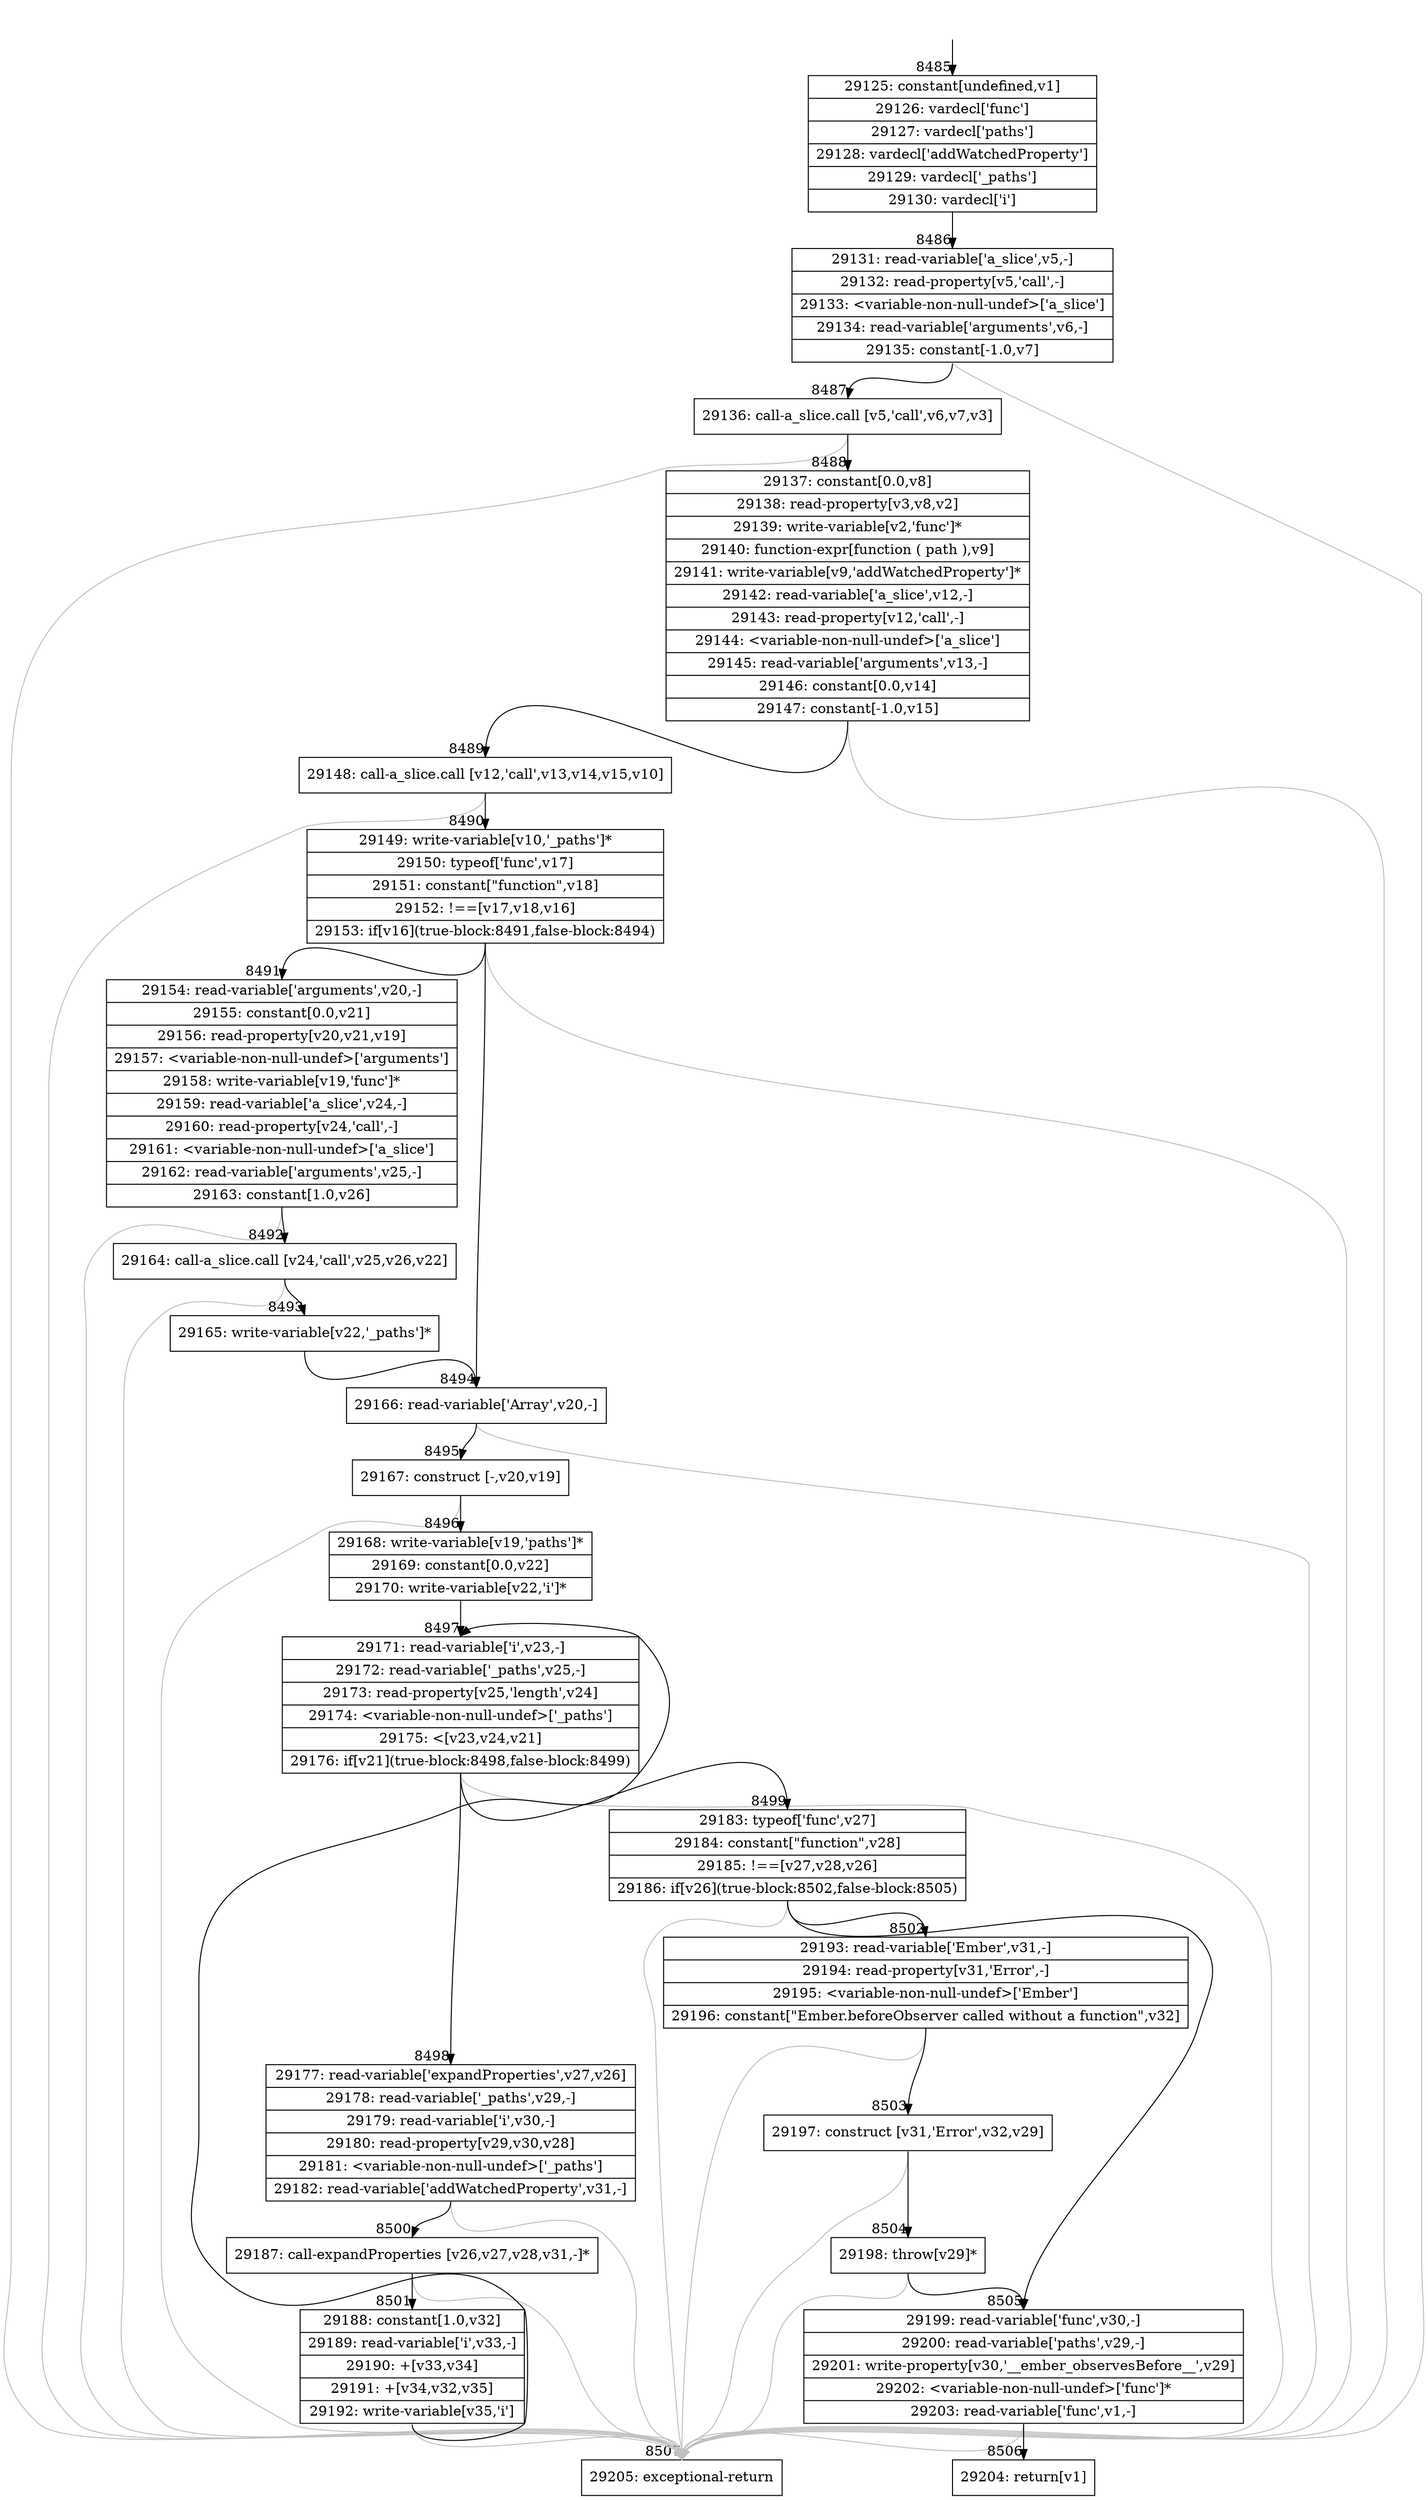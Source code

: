 digraph {
rankdir="TD"
BB_entry709[shape=none,label=""];
BB_entry709 -> BB8485 [tailport=s, headport=n, headlabel="    8485"]
BB8485 [shape=record label="{29125: constant[undefined,v1]|29126: vardecl['func']|29127: vardecl['paths']|29128: vardecl['addWatchedProperty']|29129: vardecl['_paths']|29130: vardecl['i']}" ] 
BB8485 -> BB8486 [tailport=s, headport=n, headlabel="      8486"]
BB8486 [shape=record label="{29131: read-variable['a_slice',v5,-]|29132: read-property[v5,'call',-]|29133: \<variable-non-null-undef\>['a_slice']|29134: read-variable['arguments',v6,-]|29135: constant[-1.0,v7]}" ] 
BB8486 -> BB8487 [tailport=s, headport=n, headlabel="      8487"]
BB8486 -> BB8507 [tailport=s, headport=n, color=gray, headlabel="      8507"]
BB8487 [shape=record label="{29136: call-a_slice.call [v5,'call',v6,v7,v3]}" ] 
BB8487 -> BB8488 [tailport=s, headport=n, headlabel="      8488"]
BB8487 -> BB8507 [tailport=s, headport=n, color=gray]
BB8488 [shape=record label="{29137: constant[0.0,v8]|29138: read-property[v3,v8,v2]|29139: write-variable[v2,'func']*|29140: function-expr[function ( path ),v9]|29141: write-variable[v9,'addWatchedProperty']*|29142: read-variable['a_slice',v12,-]|29143: read-property[v12,'call',-]|29144: \<variable-non-null-undef\>['a_slice']|29145: read-variable['arguments',v13,-]|29146: constant[0.0,v14]|29147: constant[-1.0,v15]}" ] 
BB8488 -> BB8489 [tailport=s, headport=n, headlabel="      8489"]
BB8488 -> BB8507 [tailport=s, headport=n, color=gray]
BB8489 [shape=record label="{29148: call-a_slice.call [v12,'call',v13,v14,v15,v10]}" ] 
BB8489 -> BB8490 [tailport=s, headport=n, headlabel="      8490"]
BB8489 -> BB8507 [tailport=s, headport=n, color=gray]
BB8490 [shape=record label="{29149: write-variable[v10,'_paths']*|29150: typeof['func',v17]|29151: constant[\"function\",v18]|29152: !==[v17,v18,v16]|29153: if[v16](true-block:8491,false-block:8494)}" ] 
BB8490 -> BB8491 [tailport=s, headport=n, headlabel="      8491"]
BB8490 -> BB8494 [tailport=s, headport=n, headlabel="      8494"]
BB8490 -> BB8507 [tailport=s, headport=n, color=gray]
BB8491 [shape=record label="{29154: read-variable['arguments',v20,-]|29155: constant[0.0,v21]|29156: read-property[v20,v21,v19]|29157: \<variable-non-null-undef\>['arguments']|29158: write-variable[v19,'func']*|29159: read-variable['a_slice',v24,-]|29160: read-property[v24,'call',-]|29161: \<variable-non-null-undef\>['a_slice']|29162: read-variable['arguments',v25,-]|29163: constant[1.0,v26]}" ] 
BB8491 -> BB8492 [tailport=s, headport=n, headlabel="      8492"]
BB8491 -> BB8507 [tailport=s, headport=n, color=gray]
BB8492 [shape=record label="{29164: call-a_slice.call [v24,'call',v25,v26,v22]}" ] 
BB8492 -> BB8493 [tailport=s, headport=n, headlabel="      8493"]
BB8492 -> BB8507 [tailport=s, headport=n, color=gray]
BB8493 [shape=record label="{29165: write-variable[v22,'_paths']*}" ] 
BB8493 -> BB8494 [tailport=s, headport=n]
BB8494 [shape=record label="{29166: read-variable['Array',v20,-]}" ] 
BB8494 -> BB8495 [tailport=s, headport=n, headlabel="      8495"]
BB8494 -> BB8507 [tailport=s, headport=n, color=gray]
BB8495 [shape=record label="{29167: construct [-,v20,v19]}" ] 
BB8495 -> BB8496 [tailport=s, headport=n, headlabel="      8496"]
BB8495 -> BB8507 [tailport=s, headport=n, color=gray]
BB8496 [shape=record label="{29168: write-variable[v19,'paths']*|29169: constant[0.0,v22]|29170: write-variable[v22,'i']*}" ] 
BB8496 -> BB8497 [tailport=s, headport=n, headlabel="      8497"]
BB8497 [shape=record label="{29171: read-variable['i',v23,-]|29172: read-variable['_paths',v25,-]|29173: read-property[v25,'length',v24]|29174: \<variable-non-null-undef\>['_paths']|29175: \<[v23,v24,v21]|29176: if[v21](true-block:8498,false-block:8499)}" ] 
BB8497 -> BB8498 [tailport=s, headport=n, headlabel="      8498"]
BB8497 -> BB8499 [tailport=s, headport=n, headlabel="      8499"]
BB8497 -> BB8507 [tailport=s, headport=n, color=gray]
BB8498 [shape=record label="{29177: read-variable['expandProperties',v27,v26]|29178: read-variable['_paths',v29,-]|29179: read-variable['i',v30,-]|29180: read-property[v29,v30,v28]|29181: \<variable-non-null-undef\>['_paths']|29182: read-variable['addWatchedProperty',v31,-]}" ] 
BB8498 -> BB8500 [tailport=s, headport=n, headlabel="      8500"]
BB8498 -> BB8507 [tailport=s, headport=n, color=gray]
BB8499 [shape=record label="{29183: typeof['func',v27]|29184: constant[\"function\",v28]|29185: !==[v27,v28,v26]|29186: if[v26](true-block:8502,false-block:8505)}" ] 
BB8499 -> BB8502 [tailport=s, headport=n, headlabel="      8502"]
BB8499 -> BB8505 [tailport=s, headport=n, headlabel="      8505"]
BB8499 -> BB8507 [tailport=s, headport=n, color=gray]
BB8500 [shape=record label="{29187: call-expandProperties [v26,v27,v28,v31,-]*}" ] 
BB8500 -> BB8501 [tailport=s, headport=n, headlabel="      8501"]
BB8500 -> BB8507 [tailport=s, headport=n, color=gray]
BB8501 [shape=record label="{29188: constant[1.0,v32]|29189: read-variable['i',v33,-]|29190: +[v33,v34]|29191: +[v34,v32,v35]|29192: write-variable[v35,'i']}" ] 
BB8501 -> BB8497 [tailport=s, headport=n]
BB8501 -> BB8507 [tailport=s, headport=n, color=gray]
BB8502 [shape=record label="{29193: read-variable['Ember',v31,-]|29194: read-property[v31,'Error',-]|29195: \<variable-non-null-undef\>['Ember']|29196: constant[\"Ember.beforeObserver called without a function\",v32]}" ] 
BB8502 -> BB8503 [tailport=s, headport=n, headlabel="      8503"]
BB8502 -> BB8507 [tailport=s, headport=n, color=gray]
BB8503 [shape=record label="{29197: construct [v31,'Error',v32,v29]}" ] 
BB8503 -> BB8504 [tailport=s, headport=n, headlabel="      8504"]
BB8503 -> BB8507 [tailport=s, headport=n, color=gray]
BB8504 [shape=record label="{29198: throw[v29]*}" ] 
BB8504 -> BB8505 [tailport=s, headport=n]
BB8504 -> BB8507 [tailport=s, headport=n, color=gray]
BB8505 [shape=record label="{29199: read-variable['func',v30,-]|29200: read-variable['paths',v29,-]|29201: write-property[v30,'__ember_observesBefore__',v29]|29202: \<variable-non-null-undef\>['func']*|29203: read-variable['func',v1,-]}" ] 
BB8505 -> BB8506 [tailport=s, headport=n, headlabel="      8506"]
BB8505 -> BB8507 [tailport=s, headport=n, color=gray]
BB8506 [shape=record label="{29204: return[v1]}" ] 
BB8507 [shape=record label="{29205: exceptional-return}" ] 
//#$~ 15336
}
